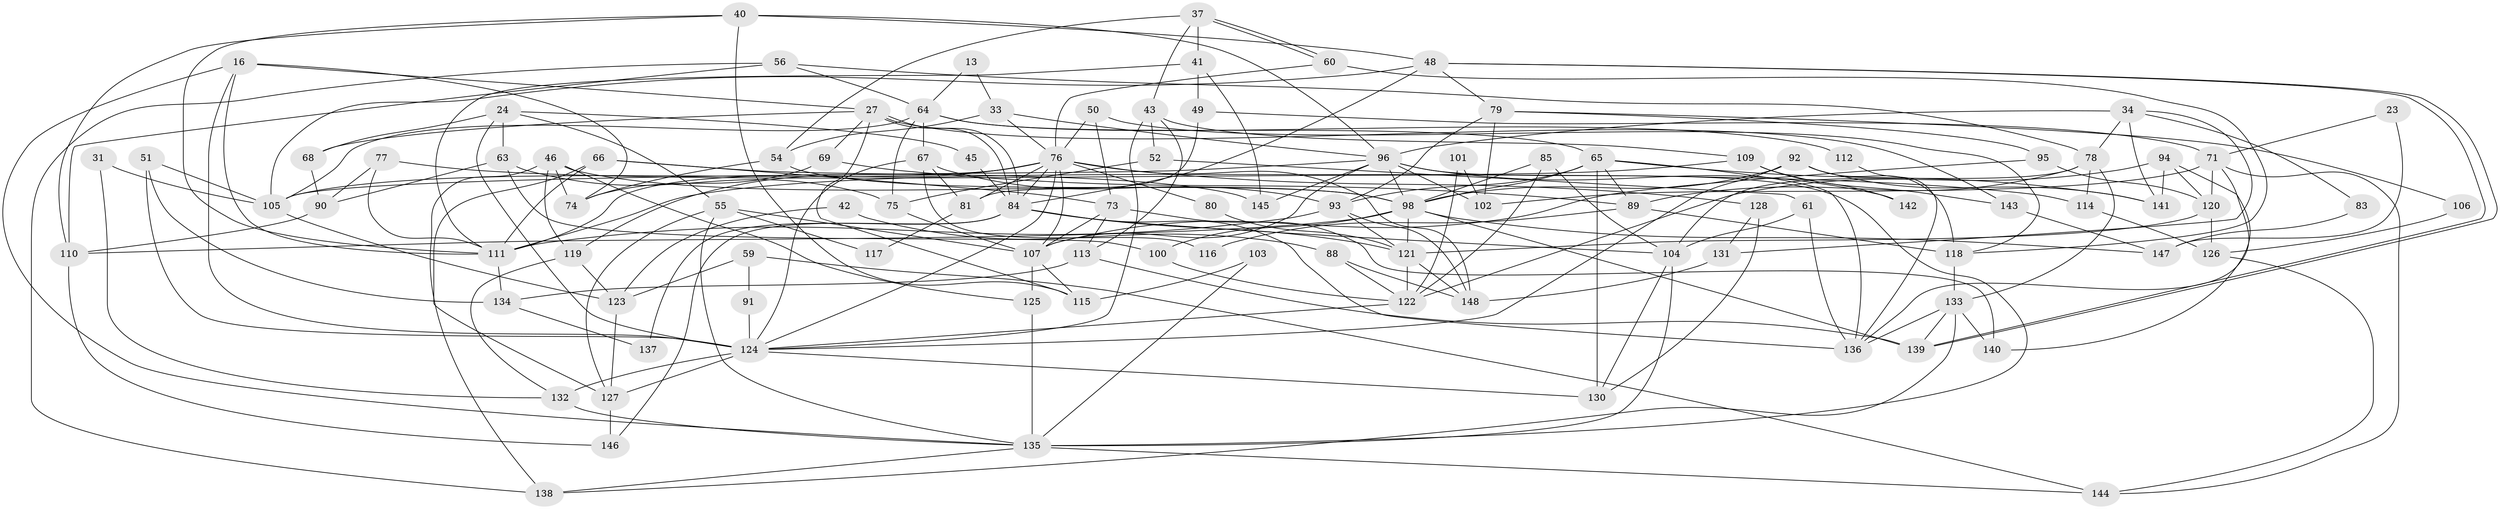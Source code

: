 // original degree distribution, {3: 0.22972972972972974, 5: 0.17567567567567569, 4: 0.30405405405405406, 2: 0.14864864864864866, 7: 0.02027027027027027, 6: 0.10135135135135136, 9: 0.006756756756756757, 8: 0.013513513513513514}
// Generated by graph-tools (version 1.1) at 2025/55/03/04/25 21:55:16]
// undirected, 103 vertices, 230 edges
graph export_dot {
graph [start="1"]
  node [color=gray90,style=filled];
  13;
  16 [super="+3"];
  23;
  24;
  27 [super="+17"];
  31;
  33;
  34;
  37;
  40;
  41;
  42;
  43;
  45;
  46;
  48;
  49;
  50;
  51;
  52;
  54;
  55;
  56;
  59;
  60;
  61;
  63;
  64 [super="+9"];
  65 [super="+15+8"];
  66;
  67;
  68;
  69;
  71;
  73;
  74;
  75;
  76 [super="+38"];
  77;
  78 [super="+29"];
  79;
  80;
  81;
  83;
  84 [super="+18+70"];
  85;
  88;
  89 [super="+1"];
  90;
  91;
  92;
  93 [super="+30"];
  94;
  95;
  96 [super="+25+14+32"];
  98 [super="+21+47"];
  100;
  101;
  102;
  103;
  104 [super="+7"];
  105 [super="+39"];
  106;
  107 [super="+82"];
  109;
  110 [super="+22"];
  111 [super="+97"];
  112 [super="+87"];
  113;
  114;
  115;
  116;
  117;
  118 [super="+99"];
  119;
  120;
  121 [super="+58"];
  122 [super="+62"];
  123 [super="+53"];
  124 [super="+86+108"];
  125;
  126;
  127 [super="+26"];
  128;
  130;
  131;
  132;
  133 [super="+4"];
  134;
  135 [super="+28+72"];
  136;
  137;
  138;
  139;
  140 [super="+12"];
  141;
  142 [super="+129"];
  143;
  144;
  145;
  146 [super="+10"];
  147;
  148;
  13 -- 33;
  13 -- 64;
  16 -- 27;
  16 -- 74;
  16 -- 124 [weight=3];
  16 -- 135;
  16 -- 111 [weight=2];
  23 -- 71;
  23 -- 147;
  24 -- 55;
  24 -- 45;
  24 -- 63;
  24 -- 68;
  24 -- 124;
  27 -- 84 [weight=2];
  27 -- 84;
  27 -- 68;
  27 -- 115;
  27 -- 69;
  27 -- 143;
  31 -- 105;
  31 -- 132;
  33 -- 96;
  33 -- 54;
  33 -- 76;
  34 -- 131;
  34 -- 96;
  34 -- 83;
  34 -- 141;
  34 -- 78;
  37 -- 60;
  37 -- 60;
  37 -- 41;
  37 -- 43;
  37 -- 54;
  40 -- 48;
  40 -- 111;
  40 -- 96;
  40 -- 115;
  40 -- 110;
  41 -- 111;
  41 -- 49;
  41 -- 145;
  42 -- 88;
  42 -- 123;
  43 -- 52;
  43 -- 109;
  43 -- 113;
  43 -- 124;
  45 -- 84;
  46 -- 119;
  46 -- 74;
  46 -- 125;
  46 -- 138;
  46 -- 98;
  48 -- 139;
  48 -- 139;
  48 -- 79;
  48 -- 84;
  48 -- 105;
  49 -- 71;
  49 -- 81;
  50 -- 76;
  50 -- 73;
  50 -- 118;
  51 -- 105;
  51 -- 134;
  51 -- 124;
  52 -- 75;
  52 -- 61;
  54 -- 98;
  54 -- 74;
  55 -- 117;
  55 -- 107;
  55 -- 127;
  55 -- 135;
  56 -- 64;
  56 -- 138;
  56 -- 110;
  56 -- 78;
  59 -- 123;
  59 -- 144;
  59 -- 91;
  60 -- 118;
  60 -- 76;
  61 -- 136;
  61 -- 104;
  63 -- 100;
  63 -- 75;
  63 -- 90;
  64 -- 105 [weight=2];
  64 -- 67;
  64 -- 112 [weight=2];
  64 -- 75;
  64 -- 65;
  65 -- 130 [weight=2];
  65 -- 136;
  65 -- 89;
  65 -- 141;
  65 -- 98;
  65 -- 93;
  66 -- 73;
  66 -- 145;
  66 -- 127;
  66 -- 111;
  67 -- 81;
  67 -- 93;
  67 -- 116;
  67 -- 124;
  68 -- 90;
  69 -- 89;
  69 -- 74;
  71 -- 136;
  71 -- 102;
  71 -- 120;
  71 -- 144;
  73 -- 113;
  73 -- 107;
  73 -- 140;
  75 -- 107;
  76 -- 105 [weight=2];
  76 -- 107;
  76 -- 84 [weight=2];
  76 -- 128;
  76 -- 111 [weight=3];
  76 -- 80;
  76 -- 81;
  76 -- 148;
  76 -- 119;
  76 -- 124;
  77 -- 90;
  77 -- 114;
  77 -- 111;
  78 -- 133 [weight=2];
  78 -- 114;
  78 -- 104;
  78 -- 89;
  79 -- 95;
  79 -- 102;
  79 -- 106;
  79 -- 93;
  80 -- 121;
  81 -- 117;
  83 -- 147;
  84 -- 136;
  84 -- 137;
  84 -- 146;
  84 -- 104;
  84 -- 121;
  85 -- 122;
  85 -- 104;
  85 -- 98;
  88 -- 148;
  88 -- 122;
  89 -- 118;
  89 -- 116;
  90 -- 110;
  91 -- 124;
  92 -- 118;
  92 -- 141;
  92 -- 124;
  92 -- 98;
  93 -- 148;
  93 -- 111;
  93 -- 121;
  94 -- 120;
  94 -- 141;
  94 -- 122;
  94 -- 140;
  95 -- 107;
  95 -- 120;
  96 -- 107;
  96 -- 105;
  96 -- 145;
  96 -- 142 [weight=2];
  96 -- 102;
  96 -- 98;
  96 -- 135;
  98 -- 100;
  98 -- 110;
  98 -- 147;
  98 -- 121 [weight=2];
  98 -- 139;
  100 -- 122;
  101 -- 122;
  101 -- 102;
  103 -- 115;
  103 -- 135;
  104 -- 130;
  104 -- 135 [weight=2];
  105 -- 123;
  106 -- 126;
  107 -- 115;
  107 -- 125;
  109 -- 111;
  109 -- 142 [weight=2];
  109 -- 143;
  110 -- 146;
  111 -- 134;
  112 -- 136;
  113 -- 139;
  113 -- 134;
  114 -- 126;
  118 -- 133 [weight=2];
  119 -- 132;
  119 -- 123;
  120 -- 126;
  120 -- 121;
  121 -- 148;
  121 -- 122 [weight=2];
  122 -- 124;
  123 -- 127 [weight=2];
  124 -- 132;
  124 -- 130;
  124 -- 127 [weight=2];
  125 -- 135;
  126 -- 144;
  127 -- 146;
  128 -- 130;
  128 -- 131;
  131 -- 148;
  132 -- 135 [weight=2];
  133 -- 139;
  133 -- 138;
  133 -- 140;
  133 -- 136;
  134 -- 137;
  135 -- 144;
  135 -- 138;
  143 -- 147;
}
